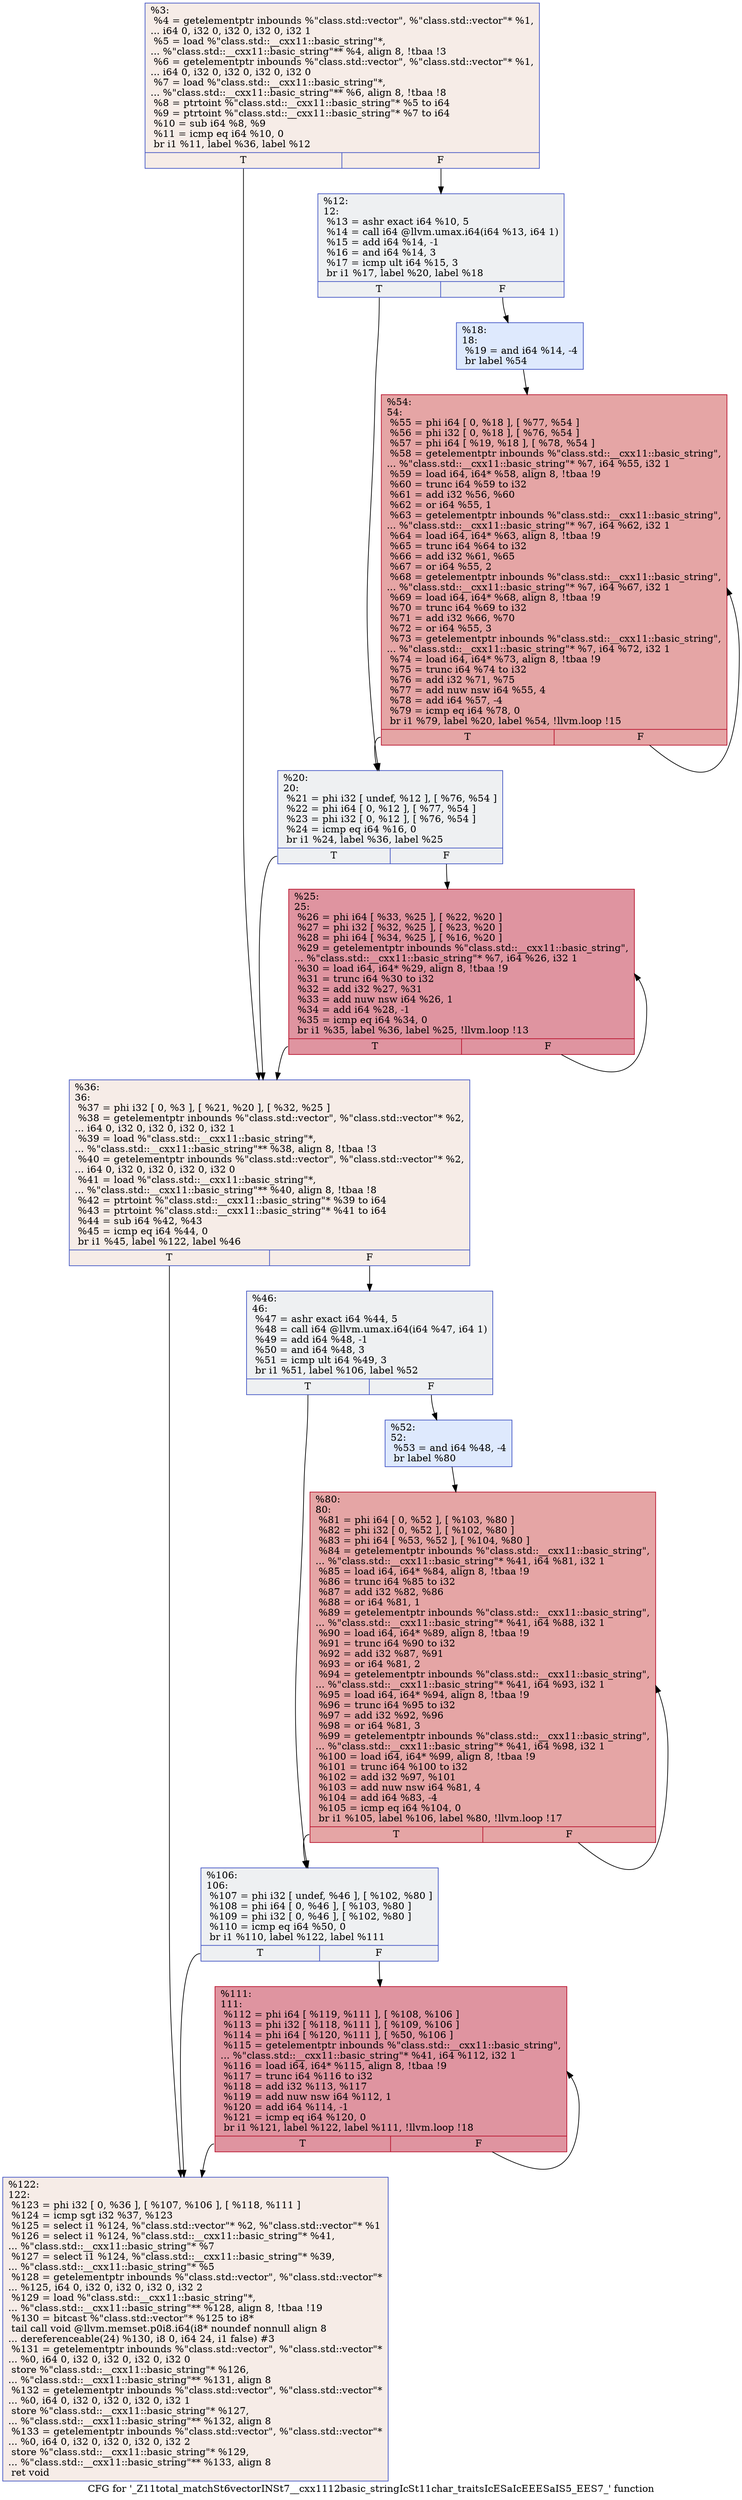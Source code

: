 digraph "CFG for '_Z11total_matchSt6vectorINSt7__cxx1112basic_stringIcSt11char_traitsIcESaIcEEESaIS5_EES7_' function" {
	label="CFG for '_Z11total_matchSt6vectorINSt7__cxx1112basic_stringIcSt11char_traitsIcESaIcEEESaIS5_EES7_' function";

	Node0x55b8115ef7c0 [shape=record,color="#3d50c3ff", style=filled, fillcolor="#ead5c970",label="{%3:\l  %4 = getelementptr inbounds %\"class.std::vector\", %\"class.std::vector\"* %1,\l... i64 0, i32 0, i32 0, i32 0, i32 1\l  %5 = load %\"class.std::__cxx11::basic_string\"*,\l... %\"class.std::__cxx11::basic_string\"** %4, align 8, !tbaa !3\l  %6 = getelementptr inbounds %\"class.std::vector\", %\"class.std::vector\"* %1,\l... i64 0, i32 0, i32 0, i32 0, i32 0\l  %7 = load %\"class.std::__cxx11::basic_string\"*,\l... %\"class.std::__cxx11::basic_string\"** %6, align 8, !tbaa !8\l  %8 = ptrtoint %\"class.std::__cxx11::basic_string\"* %5 to i64\l  %9 = ptrtoint %\"class.std::__cxx11::basic_string\"* %7 to i64\l  %10 = sub i64 %8, %9\l  %11 = icmp eq i64 %10, 0\l  br i1 %11, label %36, label %12\l|{<s0>T|<s1>F}}"];
	Node0x55b8115ef7c0:s0 -> Node0x55b8115f0010;
	Node0x55b8115ef7c0:s1 -> Node0x55b8115f1090;
	Node0x55b8115f1090 [shape=record,color="#3d50c3ff", style=filled, fillcolor="#d9dce170",label="{%12:\l12:                                               \l  %13 = ashr exact i64 %10, 5\l  %14 = call i64 @llvm.umax.i64(i64 %13, i64 1)\l  %15 = add i64 %14, -1\l  %16 = and i64 %14, 3\l  %17 = icmp ult i64 %15, 3\l  br i1 %17, label %20, label %18\l|{<s0>T|<s1>F}}"];
	Node0x55b8115f1090:s0 -> Node0x55b8115f1680;
	Node0x55b8115f1090:s1 -> Node0x55b8115f16d0;
	Node0x55b8115f16d0 [shape=record,color="#3d50c3ff", style=filled, fillcolor="#b5cdfa70",label="{%18:\l18:                                               \l  %19 = and i64 %14, -4\l  br label %54\l}"];
	Node0x55b8115f16d0 -> Node0x55b8115f18d0;
	Node0x55b8115f1680 [shape=record,color="#3d50c3ff", style=filled, fillcolor="#d9dce170",label="{%20:\l20:                                               \l  %21 = phi i32 [ undef, %12 ], [ %76, %54 ]\l  %22 = phi i64 [ 0, %12 ], [ %77, %54 ]\l  %23 = phi i32 [ 0, %12 ], [ %76, %54 ]\l  %24 = icmp eq i64 %16, 0\l  br i1 %24, label %36, label %25\l|{<s0>T|<s1>F}}"];
	Node0x55b8115f1680:s0 -> Node0x55b8115f0010;
	Node0x55b8115f1680:s1 -> Node0x55b8115f20e0;
	Node0x55b8115f20e0 [shape=record,color="#b70d28ff", style=filled, fillcolor="#b70d2870",label="{%25:\l25:                                               \l  %26 = phi i64 [ %33, %25 ], [ %22, %20 ]\l  %27 = phi i32 [ %32, %25 ], [ %23, %20 ]\l  %28 = phi i64 [ %34, %25 ], [ %16, %20 ]\l  %29 = getelementptr inbounds %\"class.std::__cxx11::basic_string\",\l... %\"class.std::__cxx11::basic_string\"* %7, i64 %26, i32 1\l  %30 = load i64, i64* %29, align 8, !tbaa !9\l  %31 = trunc i64 %30 to i32\l  %32 = add i32 %27, %31\l  %33 = add nuw nsw i64 %26, 1\l  %34 = add i64 %28, -1\l  %35 = icmp eq i64 %34, 0\l  br i1 %35, label %36, label %25, !llvm.loop !13\l|{<s0>T|<s1>F}}"];
	Node0x55b8115f20e0:s0 -> Node0x55b8115f0010;
	Node0x55b8115f20e0:s1 -> Node0x55b8115f20e0;
	Node0x55b8115f0010 [shape=record,color="#3d50c3ff", style=filled, fillcolor="#ead5c970",label="{%36:\l36:                                               \l  %37 = phi i32 [ 0, %3 ], [ %21, %20 ], [ %32, %25 ]\l  %38 = getelementptr inbounds %\"class.std::vector\", %\"class.std::vector\"* %2,\l... i64 0, i32 0, i32 0, i32 0, i32 1\l  %39 = load %\"class.std::__cxx11::basic_string\"*,\l... %\"class.std::__cxx11::basic_string\"** %38, align 8, !tbaa !3\l  %40 = getelementptr inbounds %\"class.std::vector\", %\"class.std::vector\"* %2,\l... i64 0, i32 0, i32 0, i32 0, i32 0\l  %41 = load %\"class.std::__cxx11::basic_string\"*,\l... %\"class.std::__cxx11::basic_string\"** %40, align 8, !tbaa !8\l  %42 = ptrtoint %\"class.std::__cxx11::basic_string\"* %39 to i64\l  %43 = ptrtoint %\"class.std::__cxx11::basic_string\"* %41 to i64\l  %44 = sub i64 %42, %43\l  %45 = icmp eq i64 %44, 0\l  br i1 %45, label %122, label %46\l|{<s0>T|<s1>F}}"];
	Node0x55b8115f0010:s0 -> Node0x55b8115f3f90;
	Node0x55b8115f0010:s1 -> Node0x55b8115f3fe0;
	Node0x55b8115f3fe0 [shape=record,color="#3d50c3ff", style=filled, fillcolor="#d9dce170",label="{%46:\l46:                                               \l  %47 = ashr exact i64 %44, 5\l  %48 = call i64 @llvm.umax.i64(i64 %47, i64 1)\l  %49 = add i64 %48, -1\l  %50 = and i64 %48, 3\l  %51 = icmp ult i64 %49, 3\l  br i1 %51, label %106, label %52\l|{<s0>T|<s1>F}}"];
	Node0x55b8115f3fe0:s0 -> Node0x55b8115f4470;
	Node0x55b8115f3fe0:s1 -> Node0x55b8115f44c0;
	Node0x55b8115f44c0 [shape=record,color="#3d50c3ff", style=filled, fillcolor="#b5cdfa70",label="{%52:\l52:                                               \l  %53 = and i64 %48, -4\l  br label %80\l}"];
	Node0x55b8115f44c0 -> Node0x55b8115f4690;
	Node0x55b8115f18d0 [shape=record,color="#b70d28ff", style=filled, fillcolor="#c5333470",label="{%54:\l54:                                               \l  %55 = phi i64 [ 0, %18 ], [ %77, %54 ]\l  %56 = phi i32 [ 0, %18 ], [ %76, %54 ]\l  %57 = phi i64 [ %19, %18 ], [ %78, %54 ]\l  %58 = getelementptr inbounds %\"class.std::__cxx11::basic_string\",\l... %\"class.std::__cxx11::basic_string\"* %7, i64 %55, i32 1\l  %59 = load i64, i64* %58, align 8, !tbaa !9\l  %60 = trunc i64 %59 to i32\l  %61 = add i32 %56, %60\l  %62 = or i64 %55, 1\l  %63 = getelementptr inbounds %\"class.std::__cxx11::basic_string\",\l... %\"class.std::__cxx11::basic_string\"* %7, i64 %62, i32 1\l  %64 = load i64, i64* %63, align 8, !tbaa !9\l  %65 = trunc i64 %64 to i32\l  %66 = add i32 %61, %65\l  %67 = or i64 %55, 2\l  %68 = getelementptr inbounds %\"class.std::__cxx11::basic_string\",\l... %\"class.std::__cxx11::basic_string\"* %7, i64 %67, i32 1\l  %69 = load i64, i64* %68, align 8, !tbaa !9\l  %70 = trunc i64 %69 to i32\l  %71 = add i32 %66, %70\l  %72 = or i64 %55, 3\l  %73 = getelementptr inbounds %\"class.std::__cxx11::basic_string\",\l... %\"class.std::__cxx11::basic_string\"* %7, i64 %72, i32 1\l  %74 = load i64, i64* %73, align 8, !tbaa !9\l  %75 = trunc i64 %74 to i32\l  %76 = add i32 %71, %75\l  %77 = add nuw nsw i64 %55, 4\l  %78 = add i64 %57, -4\l  %79 = icmp eq i64 %78, 0\l  br i1 %79, label %20, label %54, !llvm.loop !15\l|{<s0>T|<s1>F}}"];
	Node0x55b8115f18d0:s0 -> Node0x55b8115f1680;
	Node0x55b8115f18d0:s1 -> Node0x55b8115f18d0;
	Node0x55b8115f4690 [shape=record,color="#b70d28ff", style=filled, fillcolor="#c5333470",label="{%80:\l80:                                               \l  %81 = phi i64 [ 0, %52 ], [ %103, %80 ]\l  %82 = phi i32 [ 0, %52 ], [ %102, %80 ]\l  %83 = phi i64 [ %53, %52 ], [ %104, %80 ]\l  %84 = getelementptr inbounds %\"class.std::__cxx11::basic_string\",\l... %\"class.std::__cxx11::basic_string\"* %41, i64 %81, i32 1\l  %85 = load i64, i64* %84, align 8, !tbaa !9\l  %86 = trunc i64 %85 to i32\l  %87 = add i32 %82, %86\l  %88 = or i64 %81, 1\l  %89 = getelementptr inbounds %\"class.std::__cxx11::basic_string\",\l... %\"class.std::__cxx11::basic_string\"* %41, i64 %88, i32 1\l  %90 = load i64, i64* %89, align 8, !tbaa !9\l  %91 = trunc i64 %90 to i32\l  %92 = add i32 %87, %91\l  %93 = or i64 %81, 2\l  %94 = getelementptr inbounds %\"class.std::__cxx11::basic_string\",\l... %\"class.std::__cxx11::basic_string\"* %41, i64 %93, i32 1\l  %95 = load i64, i64* %94, align 8, !tbaa !9\l  %96 = trunc i64 %95 to i32\l  %97 = add i32 %92, %96\l  %98 = or i64 %81, 3\l  %99 = getelementptr inbounds %\"class.std::__cxx11::basic_string\",\l... %\"class.std::__cxx11::basic_string\"* %41, i64 %98, i32 1\l  %100 = load i64, i64* %99, align 8, !tbaa !9\l  %101 = trunc i64 %100 to i32\l  %102 = add i32 %97, %101\l  %103 = add nuw nsw i64 %81, 4\l  %104 = add i64 %83, -4\l  %105 = icmp eq i64 %104, 0\l  br i1 %105, label %106, label %80, !llvm.loop !17\l|{<s0>T|<s1>F}}"];
	Node0x55b8115f4690:s0 -> Node0x55b8115f4470;
	Node0x55b8115f4690:s1 -> Node0x55b8115f4690;
	Node0x55b8115f4470 [shape=record,color="#3d50c3ff", style=filled, fillcolor="#d9dce170",label="{%106:\l106:                                              \l  %107 = phi i32 [ undef, %46 ], [ %102, %80 ]\l  %108 = phi i64 [ 0, %46 ], [ %103, %80 ]\l  %109 = phi i32 [ 0, %46 ], [ %102, %80 ]\l  %110 = icmp eq i64 %50, 0\l  br i1 %110, label %122, label %111\l|{<s0>T|<s1>F}}"];
	Node0x55b8115f4470:s0 -> Node0x55b8115f3f90;
	Node0x55b8115f4470:s1 -> Node0x55b8115f7310;
	Node0x55b8115f7310 [shape=record,color="#b70d28ff", style=filled, fillcolor="#b70d2870",label="{%111:\l111:                                              \l  %112 = phi i64 [ %119, %111 ], [ %108, %106 ]\l  %113 = phi i32 [ %118, %111 ], [ %109, %106 ]\l  %114 = phi i64 [ %120, %111 ], [ %50, %106 ]\l  %115 = getelementptr inbounds %\"class.std::__cxx11::basic_string\",\l... %\"class.std::__cxx11::basic_string\"* %41, i64 %112, i32 1\l  %116 = load i64, i64* %115, align 8, !tbaa !9\l  %117 = trunc i64 %116 to i32\l  %118 = add i32 %113, %117\l  %119 = add nuw nsw i64 %112, 1\l  %120 = add i64 %114, -1\l  %121 = icmp eq i64 %120, 0\l  br i1 %121, label %122, label %111, !llvm.loop !18\l|{<s0>T|<s1>F}}"];
	Node0x55b8115f7310:s0 -> Node0x55b8115f3f90;
	Node0x55b8115f7310:s1 -> Node0x55b8115f7310;
	Node0x55b8115f3f90 [shape=record,color="#3d50c3ff", style=filled, fillcolor="#ead5c970",label="{%122:\l122:                                              \l  %123 = phi i32 [ 0, %36 ], [ %107, %106 ], [ %118, %111 ]\l  %124 = icmp sgt i32 %37, %123\l  %125 = select i1 %124, %\"class.std::vector\"* %2, %\"class.std::vector\"* %1\l  %126 = select i1 %124, %\"class.std::__cxx11::basic_string\"* %41,\l... %\"class.std::__cxx11::basic_string\"* %7\l  %127 = select i1 %124, %\"class.std::__cxx11::basic_string\"* %39,\l... %\"class.std::__cxx11::basic_string\"* %5\l  %128 = getelementptr inbounds %\"class.std::vector\", %\"class.std::vector\"*\l... %125, i64 0, i32 0, i32 0, i32 0, i32 2\l  %129 = load %\"class.std::__cxx11::basic_string\"*,\l... %\"class.std::__cxx11::basic_string\"** %128, align 8, !tbaa !19\l  %130 = bitcast %\"class.std::vector\"* %125 to i8*\l  tail call void @llvm.memset.p0i8.i64(i8* noundef nonnull align 8\l... dereferenceable(24) %130, i8 0, i64 24, i1 false) #3\l  %131 = getelementptr inbounds %\"class.std::vector\", %\"class.std::vector\"*\l... %0, i64 0, i32 0, i32 0, i32 0, i32 0\l  store %\"class.std::__cxx11::basic_string\"* %126,\l... %\"class.std::__cxx11::basic_string\"** %131, align 8\l  %132 = getelementptr inbounds %\"class.std::vector\", %\"class.std::vector\"*\l... %0, i64 0, i32 0, i32 0, i32 0, i32 1\l  store %\"class.std::__cxx11::basic_string\"* %127,\l... %\"class.std::__cxx11::basic_string\"** %132, align 8\l  %133 = getelementptr inbounds %\"class.std::vector\", %\"class.std::vector\"*\l... %0, i64 0, i32 0, i32 0, i32 0, i32 2\l  store %\"class.std::__cxx11::basic_string\"* %129,\l... %\"class.std::__cxx11::basic_string\"** %133, align 8\l  ret void\l}"];
}
